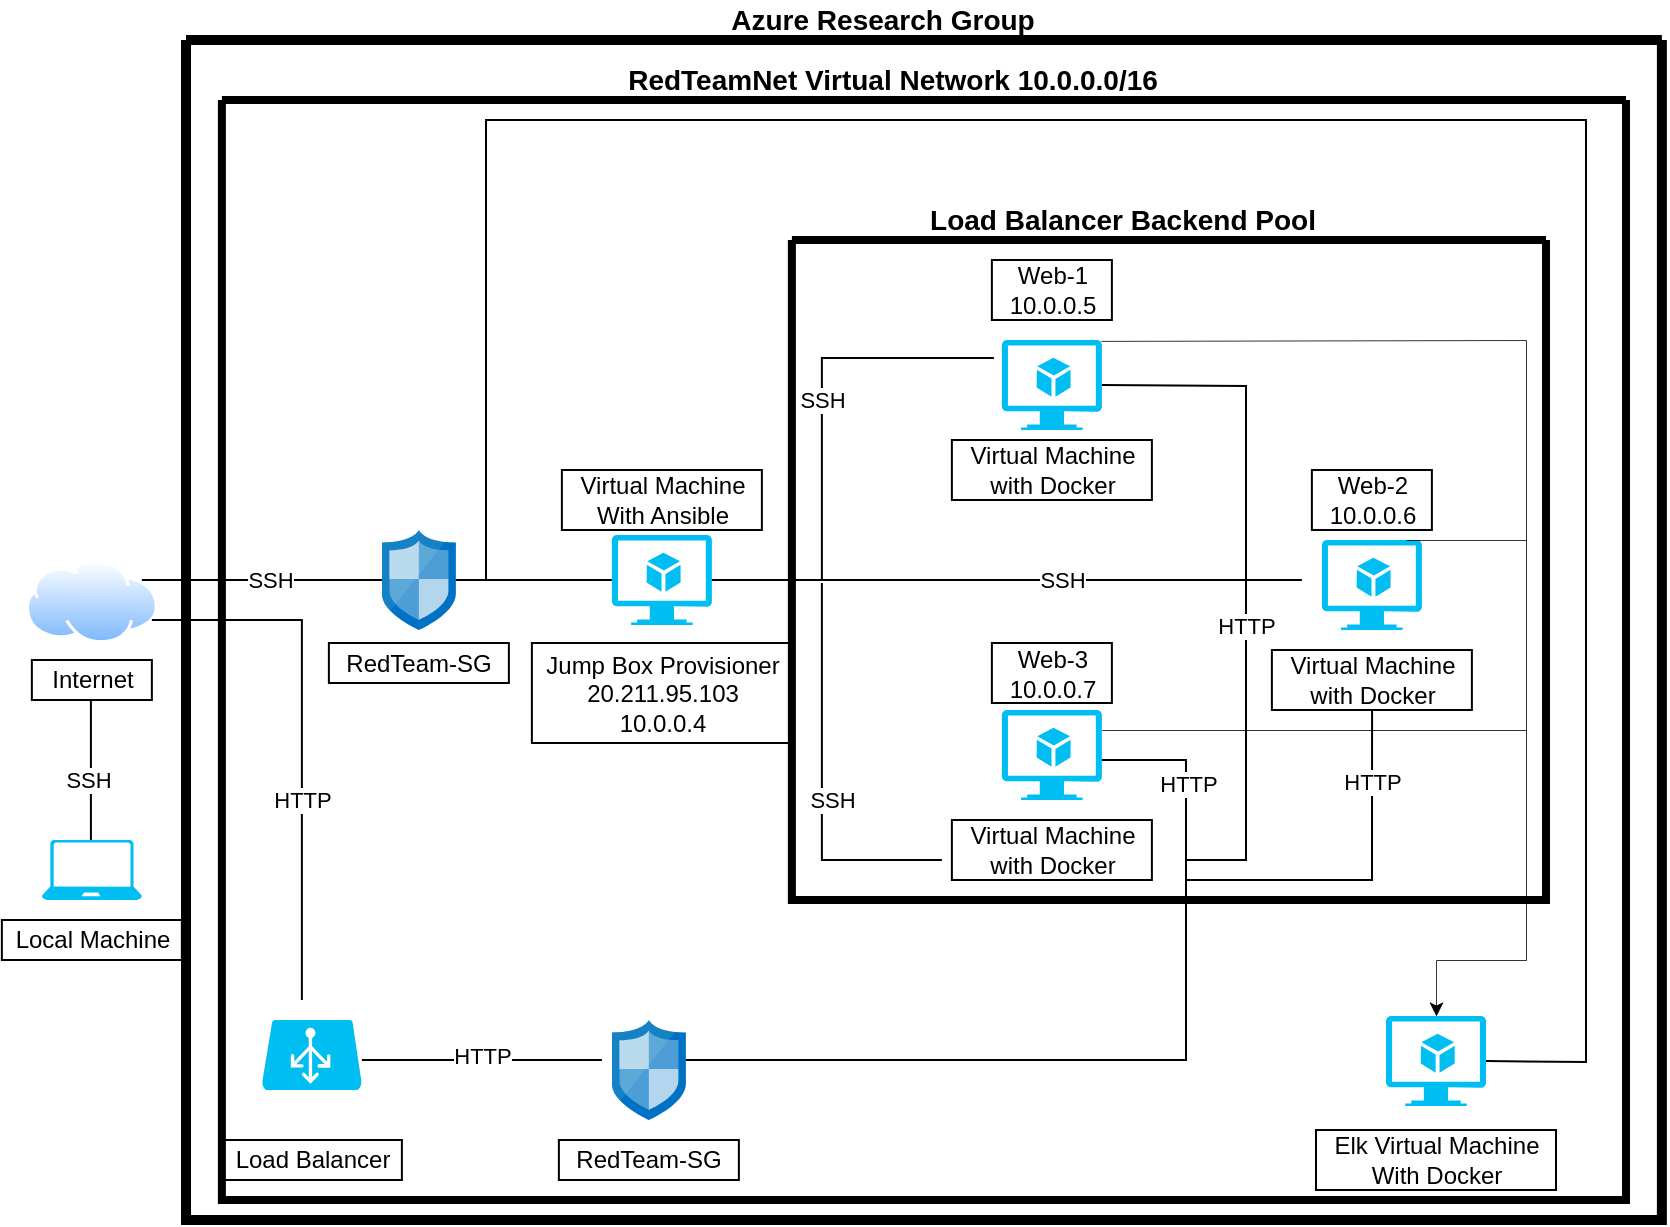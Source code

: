 <mxfile version="18.1.1" type="device"><diagram id="X50YhQ1g0N3e8sGgsFwm" name="Page-1"><mxGraphModel dx="2062" dy="737" grid="1" gridSize="10" guides="1" tooltips="1" connect="1" arrows="1" fold="1" page="1" pageScale="1" pageWidth="850" pageHeight="1100" math="0" shadow="0"><root><mxCell id="0"/><mxCell id="1" parent="0"/><mxCell id="OCwW0ksgqntGaEx9zSm--1" value="" style="verticalLabelPosition=bottom;html=1;verticalAlign=top;align=center;strokeColor=none;fillColor=#00BEF2;shape=mxgraph.azure.laptop;pointerEvents=1;" vertex="1" parent="1"><mxGeometry x="27.94" y="440" width="50" height="30" as="geometry"/></mxCell><mxCell id="OCwW0ksgqntGaEx9zSm--2" value="Local Machine" style="text;html=1;align=center;verticalAlign=middle;resizable=0;points=[];autosize=1;strokeColor=#000000;fillColor=#FFFFFF;shadow=0;" vertex="1" parent="1"><mxGeometry x="7.93" y="480" width="90" height="20" as="geometry"/></mxCell><mxCell id="OCwW0ksgqntGaEx9zSm--3" value="" style="endArrow=none;html=1;rounded=0;" edge="1" parent="1"><mxGeometry width="50" height="50" relative="1" as="geometry"><mxPoint x="52.45" y="440" as="sourcePoint"/><mxPoint x="52.45" y="370" as="targetPoint"/></mxGeometry></mxCell><mxCell id="OCwW0ksgqntGaEx9zSm--4" value="SSH" style="edgeLabel;html=1;align=center;verticalAlign=middle;resizable=0;points=[];" vertex="1" connectable="0" parent="OCwW0ksgqntGaEx9zSm--3"><mxGeometry x="0.429" y="2" relative="1" as="geometry"><mxPoint y="20" as="offset"/></mxGeometry></mxCell><mxCell id="OCwW0ksgqntGaEx9zSm--5" value="" style="aspect=fixed;perimeter=ellipsePerimeter;html=1;align=center;shadow=0;dashed=0;spacingTop=3;image;image=img/lib/active_directory/internet_cloud.svg;" vertex="1" parent="1"><mxGeometry x="20" y="300" width="65.87" height="41.5" as="geometry"/></mxCell><mxCell id="OCwW0ksgqntGaEx9zSm--6" value="Internet" style="text;html=1;align=center;verticalAlign=middle;resizable=0;points=[];autosize=1;strokeColor=#000000;fillColor=none;" vertex="1" parent="1"><mxGeometry x="22.93" y="350" width="60" height="20" as="geometry"/></mxCell><mxCell id="OCwW0ksgqntGaEx9zSm--7" value="" style="endArrow=none;html=1;rounded=0;" edge="1" parent="1" target="OCwW0ksgqntGaEx9zSm--9"><mxGeometry width="50" height="50" relative="1" as="geometry"><mxPoint x="77.94" y="310" as="sourcePoint"/><mxPoint x="180.01" y="310" as="targetPoint"/></mxGeometry></mxCell><mxCell id="OCwW0ksgqntGaEx9zSm--8" value="SSH" style="edgeLabel;html=1;align=center;verticalAlign=middle;resizable=0;points=[];" vertex="1" connectable="0" parent="OCwW0ksgqntGaEx9zSm--7"><mxGeometry x="0.332" y="-1" relative="1" as="geometry"><mxPoint x="-16" y="-1" as="offset"/></mxGeometry></mxCell><mxCell id="OCwW0ksgqntGaEx9zSm--9" value="" style="sketch=0;aspect=fixed;html=1;points=[];align=center;image;fontSize=12;image=img/lib/mscae/Network_Security_Groups_Classic.svg;shadow=0;strokeColor=#000000;fillColor=#FFFFFF;" vertex="1" parent="1"><mxGeometry x="197.94" y="285" width="37" height="50" as="geometry"/></mxCell><mxCell id="OCwW0ksgqntGaEx9zSm--10" value="RedTeam-SG" style="text;html=1;align=center;verticalAlign=middle;resizable=0;points=[];autosize=1;strokeColor=#000000;fillColor=none;" vertex="1" parent="1"><mxGeometry x="171.44" y="341.5" width="90" height="20" as="geometry"/></mxCell><mxCell id="OCwW0ksgqntGaEx9zSm--11" value="" style="endArrow=none;html=1;rounded=0;" edge="1" parent="1" target="OCwW0ksgqntGaEx9zSm--12"><mxGeometry width="50" height="50" relative="1" as="geometry"><mxPoint x="234.94" y="310" as="sourcePoint"/><mxPoint x="337.94" y="310" as="targetPoint"/></mxGeometry></mxCell><mxCell id="OCwW0ksgqntGaEx9zSm--12" value="" style="verticalLabelPosition=bottom;html=1;verticalAlign=top;align=center;strokeColor=none;fillColor=#00BEF2;shape=mxgraph.azure.virtual_machine_feature;pointerEvents=1;shadow=0;" vertex="1" parent="1"><mxGeometry x="312.94" y="287.5" width="50" height="45" as="geometry"/></mxCell><mxCell id="OCwW0ksgqntGaEx9zSm--14" value="Jump Box Provisioner&lt;br&gt;20.211.95.103&lt;br&gt;10.0.0.4" style="text;html=1;align=center;verticalAlign=middle;resizable=0;points=[];autosize=1;strokeColor=#000000;fillColor=none;" vertex="1" parent="1"><mxGeometry x="272.94" y="341.5" width="130" height="50" as="geometry"/></mxCell><mxCell id="OCwW0ksgqntGaEx9zSm--15" value="Virtual Machine&lt;br&gt;With Ansible" style="text;html=1;align=center;verticalAlign=middle;resizable=0;points=[];autosize=1;strokeColor=#000000;fillColor=none;" vertex="1" parent="1"><mxGeometry x="287.94" y="255" width="100" height="30" as="geometry"/></mxCell><mxCell id="OCwW0ksgqntGaEx9zSm--16" value="" style="endArrow=none;html=1;rounded=0;entryX=-0.08;entryY=0.2;entryDx=0;entryDy=0;entryPerimeter=0;" edge="1" parent="1" target="OCwW0ksgqntGaEx9zSm--20"><mxGeometry width="50" height="50" relative="1" as="geometry"><mxPoint x="362.94" y="310" as="sourcePoint"/><mxPoint x="487.94" y="170" as="targetPoint"/><Array as="points"><mxPoint x="417.94" y="310"/><mxPoint x="417.94" y="199"/></Array></mxGeometry></mxCell><mxCell id="OCwW0ksgqntGaEx9zSm--21" value="SSH" style="edgeLabel;html=1;align=center;verticalAlign=middle;resizable=0;points=[];" vertex="1" connectable="0" parent="OCwW0ksgqntGaEx9zSm--16"><mxGeometry x="0.047" y="1" relative="1" as="geometry"><mxPoint x="1" y="-13" as="offset"/></mxGeometry></mxCell><mxCell id="OCwW0ksgqntGaEx9zSm--17" value="" style="endArrow=none;html=1;rounded=0;" edge="1" parent="1"><mxGeometry width="50" height="50" relative="1" as="geometry"><mxPoint x="417.94" y="310" as="sourcePoint"/><mxPoint x="657.94" y="310" as="targetPoint"/></mxGeometry></mxCell><mxCell id="OCwW0ksgqntGaEx9zSm--22" value="SSH" style="edgeLabel;html=1;align=center;verticalAlign=middle;resizable=0;points=[];" vertex="1" connectable="0" parent="OCwW0ksgqntGaEx9zSm--17"><mxGeometry x="-0.325" relative="1" as="geometry"><mxPoint x="39" as="offset"/></mxGeometry></mxCell><mxCell id="OCwW0ksgqntGaEx9zSm--18" value="" style="endArrow=none;html=1;rounded=0;" edge="1" parent="1"><mxGeometry width="50" height="50" relative="1" as="geometry"><mxPoint x="477.94" y="450" as="sourcePoint"/><mxPoint x="417.94" y="311.5" as="targetPoint"/><Array as="points"><mxPoint x="417.94" y="450"/></Array></mxGeometry></mxCell><mxCell id="OCwW0ksgqntGaEx9zSm--23" value="SSH" style="edgeLabel;html=1;align=center;verticalAlign=middle;resizable=0;points=[];" vertex="1" connectable="0" parent="OCwW0ksgqntGaEx9zSm--18"><mxGeometry x="-0.374" y="-1" relative="1" as="geometry"><mxPoint x="4" y="-28" as="offset"/></mxGeometry></mxCell><mxCell id="OCwW0ksgqntGaEx9zSm--20" value="" style="verticalLabelPosition=bottom;html=1;verticalAlign=top;align=center;strokeColor=none;fillColor=#00BEF2;shape=mxgraph.azure.virtual_machine_feature;pointerEvents=1;shadow=0;" vertex="1" parent="1"><mxGeometry x="507.94" y="190" width="50" height="45" as="geometry"/></mxCell><mxCell id="OCwW0ksgqntGaEx9zSm--24" value="Web-1&lt;br&gt;10.0.0.5" style="text;html=1;resizable=0;autosize=1;align=center;verticalAlign=middle;points=[];fillColor=none;strokeColor=#000000;rounded=0;shadow=0;" vertex="1" parent="1"><mxGeometry x="502.94" y="150" width="60" height="30" as="geometry"/></mxCell><mxCell id="OCwW0ksgqntGaEx9zSm--25" value="Virtual Machine&lt;br&gt;with Docker" style="text;html=1;align=center;verticalAlign=middle;resizable=0;points=[];autosize=1;strokeColor=#000000;fillColor=none;" vertex="1" parent="1"><mxGeometry x="482.94" y="240" width="100" height="30" as="geometry"/></mxCell><mxCell id="OCwW0ksgqntGaEx9zSm--26" value="" style="verticalLabelPosition=bottom;html=1;verticalAlign=top;align=center;strokeColor=none;fillColor=#00BEF2;shape=mxgraph.azure.virtual_machine_feature;pointerEvents=1;shadow=0;" vertex="1" parent="1"><mxGeometry x="667.94" y="290" width="50" height="45" as="geometry"/></mxCell><mxCell id="OCwW0ksgqntGaEx9zSm--27" value="Web-2&lt;br&gt;10.0.0.6" style="text;html=1;resizable=0;autosize=1;align=center;verticalAlign=middle;points=[];fillColor=none;strokeColor=#000000;rounded=0;shadow=0;" vertex="1" parent="1"><mxGeometry x="662.94" y="255" width="60" height="30" as="geometry"/></mxCell><mxCell id="OCwW0ksgqntGaEx9zSm--28" value="Virtual Machine&lt;br&gt;with Docker" style="text;html=1;align=center;verticalAlign=middle;resizable=0;points=[];autosize=1;strokeColor=#000000;fillColor=none;" vertex="1" parent="1"><mxGeometry x="642.94" y="345" width="100" height="30" as="geometry"/></mxCell><mxCell id="OCwW0ksgqntGaEx9zSm--29" value="" style="verticalLabelPosition=bottom;html=1;verticalAlign=top;align=center;strokeColor=none;fillColor=#00BEF2;shape=mxgraph.azure.virtual_machine_feature;pointerEvents=1;shadow=0;" vertex="1" parent="1"><mxGeometry x="507.94" y="375" width="50" height="45" as="geometry"/></mxCell><mxCell id="OCwW0ksgqntGaEx9zSm--30" value="Web-3&lt;br&gt;10.0.0.7" style="text;html=1;resizable=0;autosize=1;align=center;verticalAlign=middle;points=[];fillColor=none;strokeColor=#000000;rounded=0;shadow=0;" vertex="1" parent="1"><mxGeometry x="502.94" y="341.5" width="60" height="30" as="geometry"/></mxCell><mxCell id="OCwW0ksgqntGaEx9zSm--31" value="Virtual Machine&lt;br&gt;with Docker" style="text;html=1;align=center;verticalAlign=middle;resizable=0;points=[];autosize=1;strokeColor=#000000;fillColor=none;" vertex="1" parent="1"><mxGeometry x="482.94" y="430" width="100" height="30" as="geometry"/></mxCell><mxCell id="OCwW0ksgqntGaEx9zSm--32" value="" style="endArrow=none;html=1;rounded=0;" edge="1" parent="1"><mxGeometry width="50" height="50" relative="1" as="geometry"><mxPoint x="82.93" y="330" as="sourcePoint"/><mxPoint x="157.94" y="520" as="targetPoint"/><Array as="points"><mxPoint x="157.94" y="330"/></Array></mxGeometry></mxCell><mxCell id="OCwW0ksgqntGaEx9zSm--34" value="HTTP" style="edgeLabel;html=1;align=center;verticalAlign=middle;resizable=0;points=[];" vertex="1" connectable="0" parent="OCwW0ksgqntGaEx9zSm--32"><mxGeometry x="0.094" relative="1" as="geometry"><mxPoint y="20" as="offset"/></mxGeometry></mxCell><mxCell id="OCwW0ksgqntGaEx9zSm--33" value="" style="verticalLabelPosition=bottom;html=1;verticalAlign=top;align=center;strokeColor=none;fillColor=#00BEF2;shape=mxgraph.azure.azure_load_balancer;shadow=0;" vertex="1" parent="1"><mxGeometry x="137.94" y="530" width="50" height="35" as="geometry"/></mxCell><mxCell id="OCwW0ksgqntGaEx9zSm--35" value="Load Balancer" style="text;html=1;align=center;verticalAlign=middle;resizable=0;points=[];autosize=1;strokeColor=#000000;fillColor=none;" vertex="1" parent="1"><mxGeometry x="117.94" y="590" width="90" height="20" as="geometry"/></mxCell><mxCell id="OCwW0ksgqntGaEx9zSm--36" value="" style="endArrow=none;html=1;rounded=0;" edge="1" parent="1"><mxGeometry width="50" height="50" relative="1" as="geometry"><mxPoint x="187.94" y="550" as="sourcePoint"/><mxPoint x="307.94" y="550" as="targetPoint"/></mxGeometry></mxCell><mxCell id="OCwW0ksgqntGaEx9zSm--39" value="HTTP" style="edgeLabel;html=1;align=center;verticalAlign=middle;resizable=0;points=[];" vertex="1" connectable="0" parent="OCwW0ksgqntGaEx9zSm--36"><mxGeometry x="0.417" y="-3" relative="1" as="geometry"><mxPoint x="-25" y="-5" as="offset"/></mxGeometry></mxCell><mxCell id="OCwW0ksgqntGaEx9zSm--37" value="" style="sketch=0;aspect=fixed;html=1;points=[];align=center;image;fontSize=12;image=img/lib/mscae/Network_Security_Groups_Classic.svg;shadow=0;strokeColor=#000000;fillColor=#FFFFFF;" vertex="1" parent="1"><mxGeometry x="312.94" y="530" width="37" height="50" as="geometry"/></mxCell><mxCell id="OCwW0ksgqntGaEx9zSm--38" value="RedTeam-SG" style="text;html=1;align=center;verticalAlign=middle;resizable=0;points=[];autosize=1;strokeColor=#000000;fillColor=none;" vertex="1" parent="1"><mxGeometry x="286.44" y="590" width="90" height="20" as="geometry"/></mxCell><mxCell id="OCwW0ksgqntGaEx9zSm--40" value="" style="swimlane;startSize=0;shadow=0;strokeColor=#000000;fillColor=#FFFFFF;strokeWidth=4;" vertex="1" parent="1"><mxGeometry x="402.94" y="140" width="377.06" height="330" as="geometry"><mxRectangle x="402.94" y="140" width="50" height="40" as="alternateBounds"/></mxGeometry></mxCell><mxCell id="OCwW0ksgqntGaEx9zSm--43" value="" style="endArrow=none;html=1;rounded=0;" edge="1" parent="OCwW0ksgqntGaEx9zSm--40"><mxGeometry width="50" height="50" relative="1" as="geometry"><mxPoint x="155.0" y="260" as="sourcePoint"/><mxPoint x="197.06" y="320" as="targetPoint"/><Array as="points"><mxPoint x="197.06" y="260"/></Array></mxGeometry></mxCell><mxCell id="OCwW0ksgqntGaEx9zSm--44" value="HTTP" style="edgeLabel;html=1;align=center;verticalAlign=middle;resizable=0;points=[];" vertex="1" connectable="0" parent="OCwW0ksgqntGaEx9zSm--43"><mxGeometry x="0.045" y="1" relative="1" as="geometry"><mxPoint as="offset"/></mxGeometry></mxCell><mxCell id="OCwW0ksgqntGaEx9zSm--45" value="" style="endArrow=none;html=1;rounded=0;entryX=0.501;entryY=1;entryDx=0;entryDy=0;entryPerimeter=0;" edge="1" parent="OCwW0ksgqntGaEx9zSm--40" target="OCwW0ksgqntGaEx9zSm--28"><mxGeometry width="50" height="50" relative="1" as="geometry"><mxPoint x="197.06" y="320" as="sourcePoint"/><mxPoint x="257.06" y="270" as="targetPoint"/><Array as="points"><mxPoint x="290.06" y="320"/></Array></mxGeometry></mxCell><mxCell id="OCwW0ksgqntGaEx9zSm--46" value="HTTP" style="edgeLabel;html=1;align=center;verticalAlign=middle;resizable=0;points=[];" vertex="1" connectable="0" parent="OCwW0ksgqntGaEx9zSm--45"><mxGeometry x="0.737" relative="1" as="geometry"><mxPoint y="12" as="offset"/></mxGeometry></mxCell><mxCell id="OCwW0ksgqntGaEx9zSm--48" value="" style="endArrow=none;html=1;rounded=0;entryX=1;entryY=0.5;entryDx=0;entryDy=0;entryPerimeter=0;" edge="1" parent="OCwW0ksgqntGaEx9zSm--40" target="OCwW0ksgqntGaEx9zSm--20"><mxGeometry width="50" height="50" relative="1" as="geometry"><mxPoint x="197.06" y="310" as="sourcePoint"/><mxPoint x="247.06" y="70" as="targetPoint"/><Array as="points"><mxPoint x="227.06" y="310"/><mxPoint x="227.06" y="73"/></Array></mxGeometry></mxCell><mxCell id="OCwW0ksgqntGaEx9zSm--49" value="HTTP" style="edgeLabel;html=1;align=center;verticalAlign=middle;resizable=0;points=[];" vertex="1" connectable="0" parent="OCwW0ksgqntGaEx9zSm--48"><mxGeometry x="-0.198" y="-1" relative="1" as="geometry"><mxPoint x="-1" y="-11" as="offset"/></mxGeometry></mxCell><mxCell id="OCwW0ksgqntGaEx9zSm--56" value="" style="endArrow=none;html=1;rounded=0;strokeWidth=0.4;" edge="1" parent="OCwW0ksgqntGaEx9zSm--40"><mxGeometry width="50" height="50" relative="1" as="geometry"><mxPoint x="307.06" y="150" as="sourcePoint"/><mxPoint x="367.06" y="150" as="targetPoint"/></mxGeometry></mxCell><mxCell id="OCwW0ksgqntGaEx9zSm--41" value="Load Balancer Backend Pool" style="text;html=1;align=center;verticalAlign=middle;resizable=0;points=[];autosize=1;strokeColor=none;fillColor=none;fontSize=14;fontStyle=1" vertex="1" parent="1"><mxGeometry x="462.94" y="120" width="210" height="20" as="geometry"/></mxCell><mxCell id="OCwW0ksgqntGaEx9zSm--42" value="" style="endArrow=none;html=1;rounded=0;" edge="1" parent="1"><mxGeometry width="50" height="50" relative="1" as="geometry"><mxPoint x="349.94" y="550" as="sourcePoint"/><mxPoint x="600" y="460" as="targetPoint"/><Array as="points"><mxPoint x="600" y="550"/></Array></mxGeometry></mxCell><mxCell id="OCwW0ksgqntGaEx9zSm--50" value="" style="verticalLabelPosition=bottom;html=1;verticalAlign=top;align=center;strokeColor=none;fillColor=#00BEF2;shape=mxgraph.azure.virtual_machine_feature;pointerEvents=1;shadow=0;" vertex="1" parent="1"><mxGeometry x="700" y="528" width="50" height="45" as="geometry"/></mxCell><mxCell id="OCwW0ksgqntGaEx9zSm--51" value="Elk Virtual Machine&lt;br&gt;With Docker" style="text;html=1;align=center;verticalAlign=middle;resizable=0;points=[];autosize=1;strokeColor=#000000;fillColor=none;" vertex="1" parent="1"><mxGeometry x="665" y="585" width="120" height="30" as="geometry"/></mxCell><mxCell id="OCwW0ksgqntGaEx9zSm--52" value="" style="endArrow=none;html=1;rounded=0;entryX=1;entryY=0.5;entryDx=0;entryDy=0;entryPerimeter=0;" edge="1" parent="1" target="OCwW0ksgqntGaEx9zSm--50"><mxGeometry width="50" height="50" relative="1" as="geometry"><mxPoint x="250" y="310" as="sourcePoint"/><mxPoint x="800" y="560" as="targetPoint"/><Array as="points"><mxPoint x="250" y="80"/><mxPoint x="800" y="80"/><mxPoint x="800" y="551"/></Array></mxGeometry></mxCell><mxCell id="OCwW0ksgqntGaEx9zSm--54" value="" style="endArrow=classic;html=1;rounded=0;strokeWidth=0.4;entryX=0.5;entryY=0;entryDx=0;entryDy=0;entryPerimeter=0;exitX=0.99;exitY=0.01;exitDx=0;exitDy=0;exitPerimeter=0;" edge="1" parent="1" source="OCwW0ksgqntGaEx9zSm--20" target="OCwW0ksgqntGaEx9zSm--50"><mxGeometry width="50" height="50" relative="1" as="geometry"><mxPoint x="557.94" y="200" as="sourcePoint"/><mxPoint x="720" y="510" as="targetPoint"/><Array as="points"><mxPoint x="770" y="190"/><mxPoint x="770" y="500"/><mxPoint x="725" y="500"/></Array></mxGeometry></mxCell><mxCell id="OCwW0ksgqntGaEx9zSm--57" value="" style="endArrow=none;html=1;rounded=0;strokeWidth=0.4;" edge="1" parent="1"><mxGeometry width="50" height="50" relative="1" as="geometry"><mxPoint x="557.94" y="385" as="sourcePoint"/><mxPoint x="770" y="385" as="targetPoint"/></mxGeometry></mxCell><mxCell id="OCwW0ksgqntGaEx9zSm--58" value="" style="swimlane;startSize=0;shadow=0;strokeColor=#000000;strokeWidth=4;fillColor=#FFFFFF;" vertex="1" parent="1"><mxGeometry x="117.94" y="70" width="702.06" height="550" as="geometry"/></mxCell><mxCell id="OCwW0ksgqntGaEx9zSm--61" value="" style="swimlane;startSize=0;shadow=0;fontSize=14;strokeColor=#000000;strokeWidth=5;fillColor=#FFFFFF;" vertex="1" parent="OCwW0ksgqntGaEx9zSm--58"><mxGeometry x="-17.94" y="-30" width="737.94" height="590" as="geometry"/></mxCell><mxCell id="OCwW0ksgqntGaEx9zSm--60" value="RedTeamNet Virtual Network 10.0.0.0/16" style="text;html=1;align=center;verticalAlign=middle;resizable=0;points=[];autosize=1;strokeColor=none;fillColor=none;strokeWidth=5;fontSize=14;fontStyle=1" vertex="1" parent="1"><mxGeometry x="312.94" y="50" width="280" height="20" as="geometry"/></mxCell><mxCell id="OCwW0ksgqntGaEx9zSm--63" value="Azure Research Group" style="text;html=1;align=center;verticalAlign=middle;resizable=0;points=[];autosize=1;strokeColor=none;fillColor=none;fontSize=14;fontStyle=1" vertex="1" parent="1"><mxGeometry x="362.94" y="20" width="170" height="20" as="geometry"/></mxCell></root></mxGraphModel></diagram></mxfile>